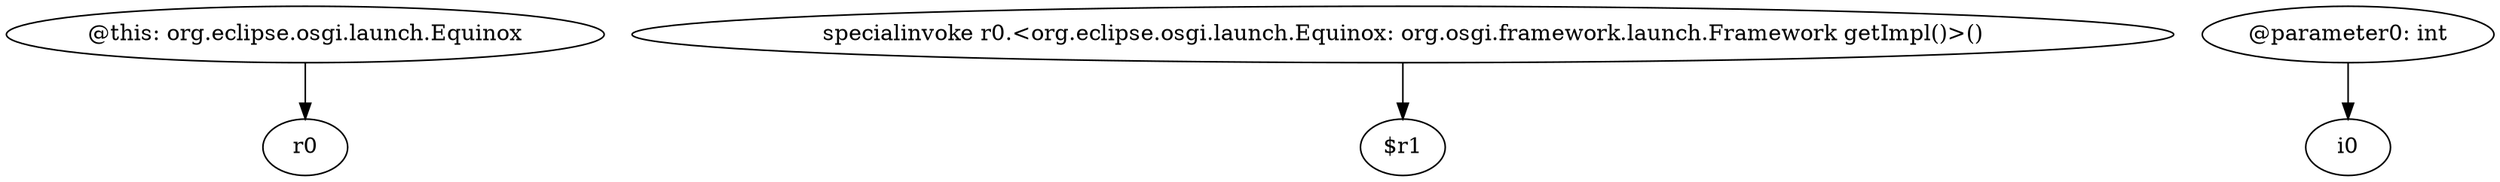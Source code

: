digraph g {
0[label="@this: org.eclipse.osgi.launch.Equinox"]
1[label="r0"]
0->1[label=""]
2[label="specialinvoke r0.<org.eclipse.osgi.launch.Equinox: org.osgi.framework.launch.Framework getImpl()>()"]
3[label="$r1"]
2->3[label=""]
4[label="@parameter0: int"]
5[label="i0"]
4->5[label=""]
}